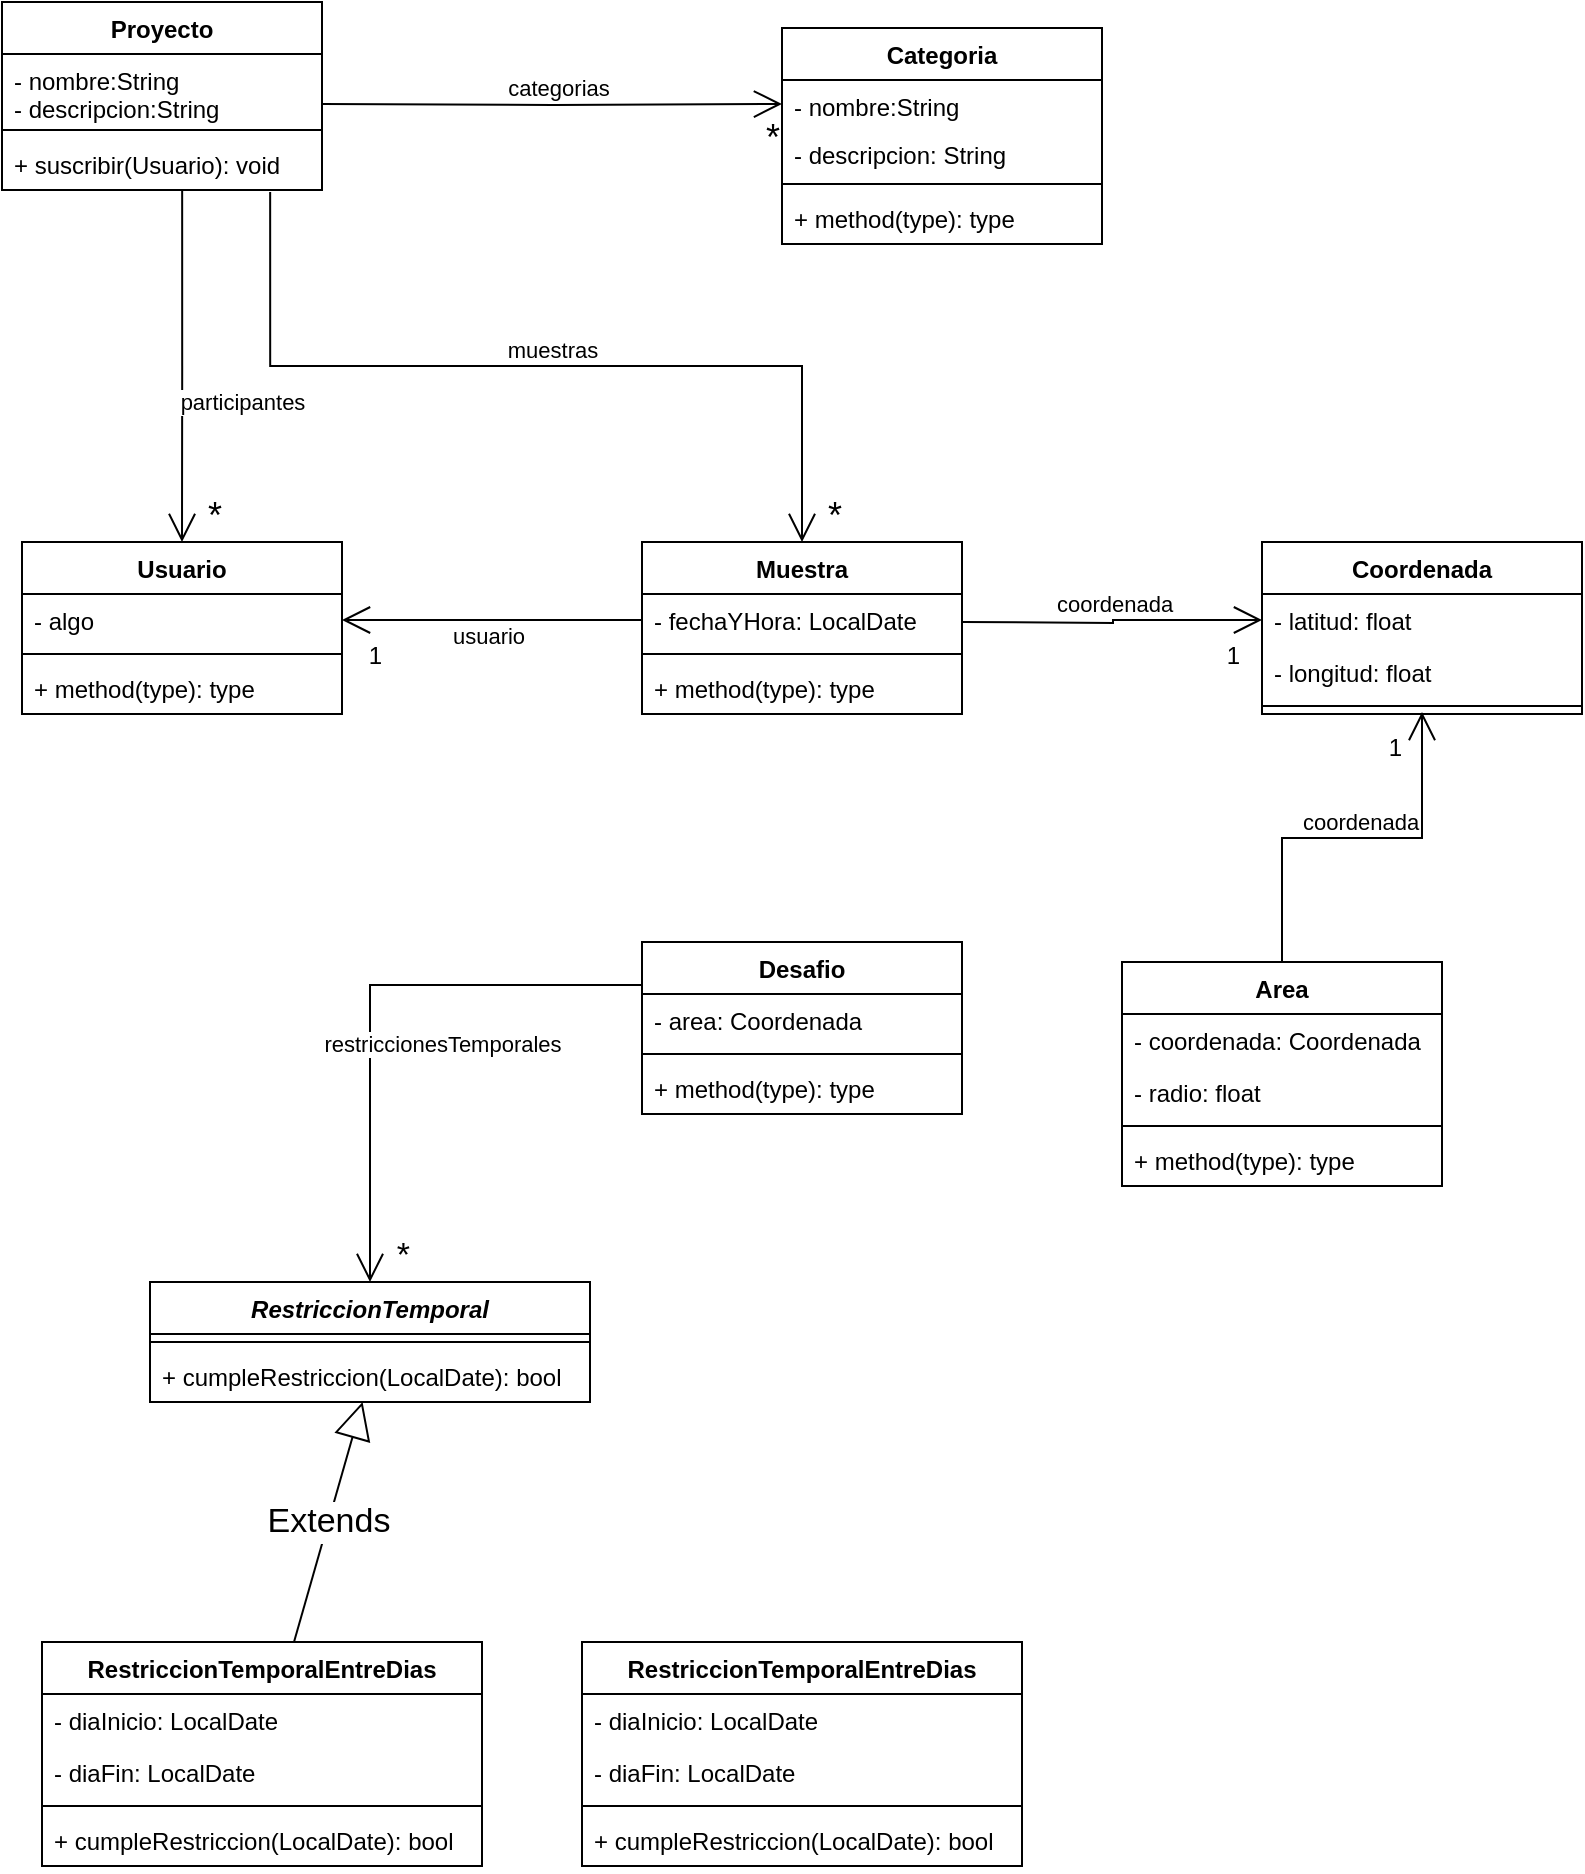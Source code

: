 <mxfile version="20.4.0" type="github">
  <diagram id="C5RBs43oDa-KdzZeNtuy" name="Page-1">
    <mxGraphModel dx="862" dy="1643" grid="1" gridSize="10" guides="1" tooltips="1" connect="1" arrows="1" fold="1" page="1" pageScale="1" pageWidth="827" pageHeight="1169" math="0" shadow="0">
      <root>
        <mxCell id="WIyWlLk6GJQsqaUBKTNV-0" />
        <mxCell id="WIyWlLk6GJQsqaUBKTNV-1" parent="WIyWlLk6GJQsqaUBKTNV-0" />
        <mxCell id="WRdXd9sB3X9mUSoovsNP-0" value="Proyecto" style="swimlane;fontStyle=1;align=center;verticalAlign=top;childLayout=stackLayout;horizontal=1;startSize=26;horizontalStack=0;resizeParent=1;resizeParentMax=0;resizeLast=0;collapsible=1;marginBottom=0;" parent="WIyWlLk6GJQsqaUBKTNV-1" vertex="1">
          <mxGeometry x="120" y="-80" width="160" height="94" as="geometry" />
        </mxCell>
        <mxCell id="WRdXd9sB3X9mUSoovsNP-1" value="- nombre:String&#xa;- descripcion:String&#xa;" style="text;strokeColor=none;fillColor=none;align=left;verticalAlign=top;spacingLeft=4;spacingRight=4;overflow=hidden;rotatable=0;points=[[0,0.5],[1,0.5]];portConstraint=eastwest;" parent="WRdXd9sB3X9mUSoovsNP-0" vertex="1">
          <mxGeometry y="26" width="160" height="34" as="geometry" />
        </mxCell>
        <mxCell id="WRdXd9sB3X9mUSoovsNP-2" value="" style="line;strokeWidth=1;fillColor=none;align=left;verticalAlign=middle;spacingTop=-1;spacingLeft=3;spacingRight=3;rotatable=0;labelPosition=right;points=[];portConstraint=eastwest;strokeColor=inherit;" parent="WRdXd9sB3X9mUSoovsNP-0" vertex="1">
          <mxGeometry y="60" width="160" height="8" as="geometry" />
        </mxCell>
        <mxCell id="WRdXd9sB3X9mUSoovsNP-3" value="+ suscribir(Usuario): void" style="text;strokeColor=none;fillColor=none;align=left;verticalAlign=top;spacingLeft=4;spacingRight=4;overflow=hidden;rotatable=0;points=[[0,0.5],[1,0.5]];portConstraint=eastwest;" parent="WRdXd9sB3X9mUSoovsNP-0" vertex="1">
          <mxGeometry y="68" width="160" height="26" as="geometry" />
        </mxCell>
        <mxCell id="axV663DeKGKB3O0kkRm1-0" value="Categoria" style="swimlane;fontStyle=1;align=center;verticalAlign=top;childLayout=stackLayout;horizontal=1;startSize=26;horizontalStack=0;resizeParent=1;resizeParentMax=0;resizeLast=0;collapsible=1;marginBottom=0;" vertex="1" parent="WIyWlLk6GJQsqaUBKTNV-1">
          <mxGeometry x="510" y="-67" width="160" height="108" as="geometry" />
        </mxCell>
        <mxCell id="axV663DeKGKB3O0kkRm1-1" value="- nombre:String" style="text;strokeColor=none;fillColor=none;align=left;verticalAlign=top;spacingLeft=4;spacingRight=4;overflow=hidden;rotatable=0;points=[[0,0.5],[1,0.5]];portConstraint=eastwest;" vertex="1" parent="axV663DeKGKB3O0kkRm1-0">
          <mxGeometry y="26" width="160" height="24" as="geometry" />
        </mxCell>
        <mxCell id="axV663DeKGKB3O0kkRm1-4" value="- descripcion: String" style="text;strokeColor=none;fillColor=none;align=left;verticalAlign=top;spacingLeft=4;spacingRight=4;overflow=hidden;rotatable=0;points=[[0,0.5],[1,0.5]];portConstraint=eastwest;" vertex="1" parent="axV663DeKGKB3O0kkRm1-0">
          <mxGeometry y="50" width="160" height="24" as="geometry" />
        </mxCell>
        <mxCell id="axV663DeKGKB3O0kkRm1-2" value="" style="line;strokeWidth=1;fillColor=none;align=left;verticalAlign=middle;spacingTop=-1;spacingLeft=3;spacingRight=3;rotatable=0;labelPosition=right;points=[];portConstraint=eastwest;strokeColor=inherit;" vertex="1" parent="axV663DeKGKB3O0kkRm1-0">
          <mxGeometry y="74" width="160" height="8" as="geometry" />
        </mxCell>
        <mxCell id="axV663DeKGKB3O0kkRm1-3" value="+ method(type): type" style="text;strokeColor=none;fillColor=none;align=left;verticalAlign=top;spacingLeft=4;spacingRight=4;overflow=hidden;rotatable=0;points=[[0,0.5],[1,0.5]];portConstraint=eastwest;" vertex="1" parent="axV663DeKGKB3O0kkRm1-0">
          <mxGeometry y="82" width="160" height="26" as="geometry" />
        </mxCell>
        <mxCell id="axV663DeKGKB3O0kkRm1-5" value="categorias" style="endArrow=open;html=1;endSize=12;startArrow=none;startSize=14;startFill=0;edgeStyle=orthogonalEdgeStyle;rounded=0;entryX=0;entryY=0.5;entryDx=0;entryDy=0;" edge="1" parent="WIyWlLk6GJQsqaUBKTNV-1" target="axV663DeKGKB3O0kkRm1-1">
          <mxGeometry x="0.031" y="8" relative="1" as="geometry">
            <mxPoint x="280" y="-29" as="sourcePoint" />
            <mxPoint x="460" y="-33.5" as="targetPoint" />
            <mxPoint as="offset" />
          </mxGeometry>
        </mxCell>
        <mxCell id="axV663DeKGKB3O0kkRm1-7" value="*" style="edgeLabel;resizable=0;html=1;align=right;verticalAlign=top;fontSize=18;" connectable="0" vertex="1" parent="axV663DeKGKB3O0kkRm1-5">
          <mxGeometry x="1" relative="1" as="geometry" />
        </mxCell>
        <mxCell id="axV663DeKGKB3O0kkRm1-8" value="Usuario" style="swimlane;fontStyle=1;align=center;verticalAlign=top;childLayout=stackLayout;horizontal=1;startSize=26;horizontalStack=0;resizeParent=1;resizeParentMax=0;resizeLast=0;collapsible=1;marginBottom=0;" vertex="1" parent="WIyWlLk6GJQsqaUBKTNV-1">
          <mxGeometry x="130" y="190" width="160" height="86" as="geometry" />
        </mxCell>
        <mxCell id="axV663DeKGKB3O0kkRm1-12" value="- algo" style="text;strokeColor=none;fillColor=none;align=left;verticalAlign=top;spacingLeft=4;spacingRight=4;overflow=hidden;rotatable=0;points=[[0,0.5],[1,0.5]];portConstraint=eastwest;" vertex="1" parent="axV663DeKGKB3O0kkRm1-8">
          <mxGeometry y="26" width="160" height="26" as="geometry" />
        </mxCell>
        <mxCell id="axV663DeKGKB3O0kkRm1-10" value="" style="line;strokeWidth=1;fillColor=none;align=left;verticalAlign=middle;spacingTop=-1;spacingLeft=3;spacingRight=3;rotatable=0;labelPosition=right;points=[];portConstraint=eastwest;strokeColor=inherit;" vertex="1" parent="axV663DeKGKB3O0kkRm1-8">
          <mxGeometry y="52" width="160" height="8" as="geometry" />
        </mxCell>
        <mxCell id="axV663DeKGKB3O0kkRm1-11" value="+ method(type): type" style="text;strokeColor=none;fillColor=none;align=left;verticalAlign=top;spacingLeft=4;spacingRight=4;overflow=hidden;rotatable=0;points=[[0,0.5],[1,0.5]];portConstraint=eastwest;" vertex="1" parent="axV663DeKGKB3O0kkRm1-8">
          <mxGeometry y="60" width="160" height="26" as="geometry" />
        </mxCell>
        <mxCell id="axV663DeKGKB3O0kkRm1-13" value="participantes" style="endArrow=open;html=1;endSize=12;startArrow=none;startSize=14;startFill=0;edgeStyle=orthogonalEdgeStyle;rounded=0;exitX=0.563;exitY=1;exitDx=0;exitDy=0;exitPerimeter=0;" edge="1" parent="WIyWlLk6GJQsqaUBKTNV-1" source="WRdXd9sB3X9mUSoovsNP-3" target="axV663DeKGKB3O0kkRm1-8">
          <mxGeometry x="0.205" y="30" relative="1" as="geometry">
            <mxPoint x="230" y="60" as="sourcePoint" />
            <mxPoint x="460" y="60" as="targetPoint" />
            <mxPoint as="offset" />
          </mxGeometry>
        </mxCell>
        <mxCell id="axV663DeKGKB3O0kkRm1-14" value="*" style="edgeLabel;resizable=0;html=1;align=right;verticalAlign=top;fontSize=18;" connectable="0" vertex="1" parent="axV663DeKGKB3O0kkRm1-13">
          <mxGeometry x="1" relative="1" as="geometry">
            <mxPoint x="20" y="-30" as="offset" />
          </mxGeometry>
        </mxCell>
        <mxCell id="axV663DeKGKB3O0kkRm1-15" value="Muestra" style="swimlane;fontStyle=1;align=center;verticalAlign=top;childLayout=stackLayout;horizontal=1;startSize=26;horizontalStack=0;resizeParent=1;resizeParentMax=0;resizeLast=0;collapsible=1;marginBottom=0;" vertex="1" parent="WIyWlLk6GJQsqaUBKTNV-1">
          <mxGeometry x="440" y="190" width="160" height="86" as="geometry" />
        </mxCell>
        <mxCell id="axV663DeKGKB3O0kkRm1-16" value="- fechaYHora: LocalDate" style="text;strokeColor=none;fillColor=none;align=left;verticalAlign=top;spacingLeft=4;spacingRight=4;overflow=hidden;rotatable=0;points=[[0,0.5],[1,0.5]];portConstraint=eastwest;" vertex="1" parent="axV663DeKGKB3O0kkRm1-15">
          <mxGeometry y="26" width="160" height="26" as="geometry" />
        </mxCell>
        <mxCell id="axV663DeKGKB3O0kkRm1-17" value="" style="line;strokeWidth=1;fillColor=none;align=left;verticalAlign=middle;spacingTop=-1;spacingLeft=3;spacingRight=3;rotatable=0;labelPosition=right;points=[];portConstraint=eastwest;strokeColor=inherit;" vertex="1" parent="axV663DeKGKB3O0kkRm1-15">
          <mxGeometry y="52" width="160" height="8" as="geometry" />
        </mxCell>
        <mxCell id="axV663DeKGKB3O0kkRm1-18" value="+ method(type): type" style="text;strokeColor=none;fillColor=none;align=left;verticalAlign=top;spacingLeft=4;spacingRight=4;overflow=hidden;rotatable=0;points=[[0,0.5],[1,0.5]];portConstraint=eastwest;" vertex="1" parent="axV663DeKGKB3O0kkRm1-15">
          <mxGeometry y="60" width="160" height="26" as="geometry" />
        </mxCell>
        <mxCell id="axV663DeKGKB3O0kkRm1-24" value="muestras" style="endArrow=open;html=1;endSize=12;startArrow=none;startSize=14;startFill=0;edgeStyle=orthogonalEdgeStyle;rounded=0;entryX=0.5;entryY=0;entryDx=0;entryDy=0;exitX=0.838;exitY=1.038;exitDx=0;exitDy=0;exitPerimeter=0;" edge="1" parent="WIyWlLk6GJQsqaUBKTNV-1" source="WRdXd9sB3X9mUSoovsNP-3" target="axV663DeKGKB3O0kkRm1-15">
          <mxGeometry x="0.031" y="8" relative="1" as="geometry">
            <mxPoint x="290" y="90" as="sourcePoint" />
            <mxPoint x="520" y="90" as="targetPoint" />
            <mxPoint as="offset" />
          </mxGeometry>
        </mxCell>
        <mxCell id="axV663DeKGKB3O0kkRm1-25" value="*" style="edgeLabel;resizable=0;html=1;align=right;verticalAlign=top;fontSize=18;" connectable="0" vertex="1" parent="axV663DeKGKB3O0kkRm1-24">
          <mxGeometry x="1" relative="1" as="geometry">
            <mxPoint x="20" y="-30" as="offset" />
          </mxGeometry>
        </mxCell>
        <mxCell id="axV663DeKGKB3O0kkRm1-27" value="usuario" style="endArrow=open;html=1;endSize=12;startArrow=none;startSize=14;startFill=0;edgeStyle=orthogonalEdgeStyle;rounded=0;entryX=1;entryY=0.5;entryDx=0;entryDy=0;exitX=0;exitY=0.5;exitDx=0;exitDy=0;" edge="1" parent="WIyWlLk6GJQsqaUBKTNV-1" source="axV663DeKGKB3O0kkRm1-16" target="axV663DeKGKB3O0kkRm1-12">
          <mxGeometry x="0.031" y="8" relative="1" as="geometry">
            <mxPoint x="290" y="-19" as="sourcePoint" />
            <mxPoint x="520" y="-19" as="targetPoint" />
            <mxPoint as="offset" />
          </mxGeometry>
        </mxCell>
        <mxCell id="axV663DeKGKB3O0kkRm1-28" value="1" style="edgeLabel;resizable=0;html=1;align=right;verticalAlign=top;fontSize=12;" connectable="0" vertex="1" parent="axV663DeKGKB3O0kkRm1-27">
          <mxGeometry x="1" relative="1" as="geometry">
            <mxPoint x="20" y="4" as="offset" />
          </mxGeometry>
        </mxCell>
        <mxCell id="axV663DeKGKB3O0kkRm1-31" value="Coordenada" style="swimlane;fontStyle=1;align=center;verticalAlign=top;childLayout=stackLayout;horizontal=1;startSize=26;horizontalStack=0;resizeParent=1;resizeParentMax=0;resizeLast=0;collapsible=1;marginBottom=0;" vertex="1" parent="WIyWlLk6GJQsqaUBKTNV-1">
          <mxGeometry x="750" y="190" width="160" height="86" as="geometry" />
        </mxCell>
        <mxCell id="axV663DeKGKB3O0kkRm1-32" value="- latitud: float" style="text;strokeColor=none;fillColor=none;align=left;verticalAlign=top;spacingLeft=4;spacingRight=4;overflow=hidden;rotatable=0;points=[[0,0.5],[1,0.5]];portConstraint=eastwest;" vertex="1" parent="axV663DeKGKB3O0kkRm1-31">
          <mxGeometry y="26" width="160" height="26" as="geometry" />
        </mxCell>
        <mxCell id="axV663DeKGKB3O0kkRm1-33" value="- longitud: float" style="text;strokeColor=none;fillColor=none;align=left;verticalAlign=top;spacingLeft=4;spacingRight=4;overflow=hidden;rotatable=0;points=[[0,0.5],[1,0.5]];portConstraint=eastwest;" vertex="1" parent="axV663DeKGKB3O0kkRm1-31">
          <mxGeometry y="52" width="160" height="26" as="geometry" />
        </mxCell>
        <mxCell id="axV663DeKGKB3O0kkRm1-34" value="" style="line;strokeWidth=1;fillColor=none;align=left;verticalAlign=middle;spacingTop=-1;spacingLeft=3;spacingRight=3;rotatable=0;labelPosition=right;points=[];portConstraint=eastwest;strokeColor=inherit;" vertex="1" parent="axV663DeKGKB3O0kkRm1-31">
          <mxGeometry y="78" width="160" height="8" as="geometry" />
        </mxCell>
        <mxCell id="axV663DeKGKB3O0kkRm1-37" value="coordenada" style="endArrow=open;html=1;endSize=12;startArrow=none;startSize=14;startFill=0;edgeStyle=orthogonalEdgeStyle;rounded=0;entryX=0;entryY=0.5;entryDx=0;entryDy=0;" edge="1" parent="WIyWlLk6GJQsqaUBKTNV-1" target="axV663DeKGKB3O0kkRm1-32">
          <mxGeometry x="0.031" y="8" relative="1" as="geometry">
            <mxPoint x="600" y="230" as="sourcePoint" />
            <mxPoint x="300" y="239" as="targetPoint" />
            <mxPoint as="offset" />
          </mxGeometry>
        </mxCell>
        <mxCell id="axV663DeKGKB3O0kkRm1-38" value="1" style="edgeLabel;resizable=0;html=1;align=right;verticalAlign=top;fontSize=12;" connectable="0" vertex="1" parent="axV663DeKGKB3O0kkRm1-37">
          <mxGeometry x="1" relative="1" as="geometry">
            <mxPoint x="-10" y="4" as="offset" />
          </mxGeometry>
        </mxCell>
        <mxCell id="axV663DeKGKB3O0kkRm1-40" value="Desafio" style="swimlane;fontStyle=1;align=center;verticalAlign=top;childLayout=stackLayout;horizontal=1;startSize=26;horizontalStack=0;resizeParent=1;resizeParentMax=0;resizeLast=0;collapsible=1;marginBottom=0;" vertex="1" parent="WIyWlLk6GJQsqaUBKTNV-1">
          <mxGeometry x="440" y="390" width="160" height="86" as="geometry" />
        </mxCell>
        <mxCell id="axV663DeKGKB3O0kkRm1-41" value="- area: Coordenada" style="text;strokeColor=none;fillColor=none;align=left;verticalAlign=top;spacingLeft=4;spacingRight=4;overflow=hidden;rotatable=0;points=[[0,0.5],[1,0.5]];portConstraint=eastwest;" vertex="1" parent="axV663DeKGKB3O0kkRm1-40">
          <mxGeometry y="26" width="160" height="26" as="geometry" />
        </mxCell>
        <mxCell id="axV663DeKGKB3O0kkRm1-42" value="" style="line;strokeWidth=1;fillColor=none;align=left;verticalAlign=middle;spacingTop=-1;spacingLeft=3;spacingRight=3;rotatable=0;labelPosition=right;points=[];portConstraint=eastwest;strokeColor=inherit;" vertex="1" parent="axV663DeKGKB3O0kkRm1-40">
          <mxGeometry y="52" width="160" height="8" as="geometry" />
        </mxCell>
        <mxCell id="axV663DeKGKB3O0kkRm1-43" value="+ method(type): type" style="text;strokeColor=none;fillColor=none;align=left;verticalAlign=top;spacingLeft=4;spacingRight=4;overflow=hidden;rotatable=0;points=[[0,0.5],[1,0.5]];portConstraint=eastwest;" vertex="1" parent="axV663DeKGKB3O0kkRm1-40">
          <mxGeometry y="60" width="160" height="26" as="geometry" />
        </mxCell>
        <mxCell id="axV663DeKGKB3O0kkRm1-44" value="Area" style="swimlane;fontStyle=1;align=center;verticalAlign=top;childLayout=stackLayout;horizontal=1;startSize=26;horizontalStack=0;resizeParent=1;resizeParentMax=0;resizeLast=0;collapsible=1;marginBottom=0;" vertex="1" parent="WIyWlLk6GJQsqaUBKTNV-1">
          <mxGeometry x="680" y="400" width="160" height="112" as="geometry" />
        </mxCell>
        <mxCell id="axV663DeKGKB3O0kkRm1-45" value="- coordenada: Coordenada" style="text;strokeColor=none;fillColor=none;align=left;verticalAlign=top;spacingLeft=4;spacingRight=4;overflow=hidden;rotatable=0;points=[[0,0.5],[1,0.5]];portConstraint=eastwest;" vertex="1" parent="axV663DeKGKB3O0kkRm1-44">
          <mxGeometry y="26" width="160" height="26" as="geometry" />
        </mxCell>
        <mxCell id="axV663DeKGKB3O0kkRm1-48" value="- radio: float" style="text;strokeColor=none;fillColor=none;align=left;verticalAlign=top;spacingLeft=4;spacingRight=4;overflow=hidden;rotatable=0;points=[[0,0.5],[1,0.5]];portConstraint=eastwest;" vertex="1" parent="axV663DeKGKB3O0kkRm1-44">
          <mxGeometry y="52" width="160" height="26" as="geometry" />
        </mxCell>
        <mxCell id="axV663DeKGKB3O0kkRm1-46" value="" style="line;strokeWidth=1;fillColor=none;align=left;verticalAlign=middle;spacingTop=-1;spacingLeft=3;spacingRight=3;rotatable=0;labelPosition=right;points=[];portConstraint=eastwest;strokeColor=inherit;" vertex="1" parent="axV663DeKGKB3O0kkRm1-44">
          <mxGeometry y="78" width="160" height="8" as="geometry" />
        </mxCell>
        <mxCell id="axV663DeKGKB3O0kkRm1-47" value="+ method(type): type" style="text;strokeColor=none;fillColor=none;align=left;verticalAlign=top;spacingLeft=4;spacingRight=4;overflow=hidden;rotatable=0;points=[[0,0.5],[1,0.5]];portConstraint=eastwest;" vertex="1" parent="axV663DeKGKB3O0kkRm1-44">
          <mxGeometry y="86" width="160" height="26" as="geometry" />
        </mxCell>
        <mxCell id="axV663DeKGKB3O0kkRm1-49" value="coordenada" style="endArrow=open;html=1;endSize=12;startArrow=none;startSize=14;startFill=0;edgeStyle=orthogonalEdgeStyle;rounded=0;exitX=0.5;exitY=0;exitDx=0;exitDy=0;entryX=0.5;entryY=0.875;entryDx=0;entryDy=0;entryPerimeter=0;" edge="1" parent="WIyWlLk6GJQsqaUBKTNV-1" source="axV663DeKGKB3O0kkRm1-44" target="axV663DeKGKB3O0kkRm1-34">
          <mxGeometry x="0.031" y="8" relative="1" as="geometry">
            <mxPoint x="610" y="240" as="sourcePoint" />
            <mxPoint x="820" y="280" as="targetPoint" />
            <mxPoint as="offset" />
          </mxGeometry>
        </mxCell>
        <mxCell id="axV663DeKGKB3O0kkRm1-50" value="1" style="edgeLabel;resizable=0;html=1;align=right;verticalAlign=top;fontSize=12;" connectable="0" vertex="1" parent="axV663DeKGKB3O0kkRm1-49">
          <mxGeometry x="1" relative="1" as="geometry">
            <mxPoint x="-10" y="4" as="offset" />
          </mxGeometry>
        </mxCell>
        <mxCell id="axV663DeKGKB3O0kkRm1-51" value="RestriccionTemporal" style="swimlane;fontStyle=3;align=center;verticalAlign=top;childLayout=stackLayout;horizontal=1;startSize=26;horizontalStack=0;resizeParent=1;resizeParentMax=0;resizeLast=0;collapsible=1;marginBottom=0;" vertex="1" parent="WIyWlLk6GJQsqaUBKTNV-1">
          <mxGeometry x="194" y="560" width="220" height="60" as="geometry" />
        </mxCell>
        <mxCell id="axV663DeKGKB3O0kkRm1-53" value="" style="line;strokeWidth=1;fillColor=none;align=left;verticalAlign=middle;spacingTop=-1;spacingLeft=3;spacingRight=3;rotatable=0;labelPosition=right;points=[];portConstraint=eastwest;strokeColor=inherit;" vertex="1" parent="axV663DeKGKB3O0kkRm1-51">
          <mxGeometry y="26" width="220" height="8" as="geometry" />
        </mxCell>
        <mxCell id="axV663DeKGKB3O0kkRm1-54" value="+ cumpleRestriccion(LocalDate): bool" style="text;strokeColor=none;fillColor=none;align=left;verticalAlign=top;spacingLeft=4;spacingRight=4;overflow=hidden;rotatable=0;points=[[0,0.5],[1,0.5]];portConstraint=eastwest;" vertex="1" parent="axV663DeKGKB3O0kkRm1-51">
          <mxGeometry y="34" width="220" height="26" as="geometry" />
        </mxCell>
        <mxCell id="axV663DeKGKB3O0kkRm1-55" value="restriccionesTemporales" style="endArrow=open;html=1;endSize=12;startArrow=none;startSize=14;startFill=0;edgeStyle=orthogonalEdgeStyle;rounded=0;entryX=0.5;entryY=0;entryDx=0;entryDy=0;exitX=0;exitY=0.25;exitDx=0;exitDy=0;" edge="1" parent="WIyWlLk6GJQsqaUBKTNV-1" source="axV663DeKGKB3O0kkRm1-40" target="axV663DeKGKB3O0kkRm1-51">
          <mxGeometry x="-0.297" y="29" relative="1" as="geometry">
            <mxPoint x="450" y="239" as="sourcePoint" />
            <mxPoint x="300" y="239" as="targetPoint" />
            <mxPoint as="offset" />
          </mxGeometry>
        </mxCell>
        <mxCell id="axV663DeKGKB3O0kkRm1-56" value="*" style="edgeLabel;resizable=0;html=1;align=right;verticalAlign=top;fontSize=17;" connectable="0" vertex="1" parent="axV663DeKGKB3O0kkRm1-55">
          <mxGeometry x="1" relative="1" as="geometry">
            <mxPoint x="20" y="-30" as="offset" />
          </mxGeometry>
        </mxCell>
        <mxCell id="axV663DeKGKB3O0kkRm1-57" value="RestriccionTemporalEntreDias" style="swimlane;fontStyle=1;align=center;verticalAlign=top;childLayout=stackLayout;horizontal=1;startSize=26;horizontalStack=0;resizeParent=1;resizeParentMax=0;resizeLast=0;collapsible=1;marginBottom=0;" vertex="1" parent="WIyWlLk6GJQsqaUBKTNV-1">
          <mxGeometry x="140" y="740" width="220" height="112" as="geometry" />
        </mxCell>
        <mxCell id="axV663DeKGKB3O0kkRm1-64" value="- diaInicio: LocalDate" style="text;strokeColor=none;fillColor=none;align=left;verticalAlign=top;spacingLeft=4;spacingRight=4;overflow=hidden;rotatable=0;points=[[0,0.5],[1,0.5]];portConstraint=eastwest;" vertex="1" parent="axV663DeKGKB3O0kkRm1-57">
          <mxGeometry y="26" width="220" height="26" as="geometry" />
        </mxCell>
        <mxCell id="axV663DeKGKB3O0kkRm1-67" value="- diaFin: LocalDate" style="text;strokeColor=none;fillColor=none;align=left;verticalAlign=top;spacingLeft=4;spacingRight=4;overflow=hidden;rotatable=0;points=[[0,0.5],[1,0.5]];portConstraint=eastwest;" vertex="1" parent="axV663DeKGKB3O0kkRm1-57">
          <mxGeometry y="52" width="220" height="26" as="geometry" />
        </mxCell>
        <mxCell id="axV663DeKGKB3O0kkRm1-58" value="" style="line;strokeWidth=1;fillColor=none;align=left;verticalAlign=middle;spacingTop=-1;spacingLeft=3;spacingRight=3;rotatable=0;labelPosition=right;points=[];portConstraint=eastwest;strokeColor=inherit;" vertex="1" parent="axV663DeKGKB3O0kkRm1-57">
          <mxGeometry y="78" width="220" height="8" as="geometry" />
        </mxCell>
        <mxCell id="axV663DeKGKB3O0kkRm1-59" value="+ cumpleRestriccion(LocalDate): bool" style="text;strokeColor=none;fillColor=none;align=left;verticalAlign=top;spacingLeft=4;spacingRight=4;overflow=hidden;rotatable=0;points=[[0,0.5],[1,0.5]];portConstraint=eastwest;" vertex="1" parent="axV663DeKGKB3O0kkRm1-57">
          <mxGeometry y="86" width="220" height="26" as="geometry" />
        </mxCell>
        <mxCell id="axV663DeKGKB3O0kkRm1-65" value="Extends" style="endArrow=block;endSize=16;endFill=0;html=1;rounded=0;fontSize=17;" edge="1" parent="WIyWlLk6GJQsqaUBKTNV-1" source="axV663DeKGKB3O0kkRm1-57" target="axV663DeKGKB3O0kkRm1-54">
          <mxGeometry width="160" relative="1" as="geometry">
            <mxPoint x="290" y="720" as="sourcePoint" />
            <mxPoint x="470" y="760" as="targetPoint" />
          </mxGeometry>
        </mxCell>
        <mxCell id="axV663DeKGKB3O0kkRm1-68" value="RestriccionTemporalEntreDias" style="swimlane;fontStyle=1;align=center;verticalAlign=top;childLayout=stackLayout;horizontal=1;startSize=26;horizontalStack=0;resizeParent=1;resizeParentMax=0;resizeLast=0;collapsible=1;marginBottom=0;" vertex="1" parent="WIyWlLk6GJQsqaUBKTNV-1">
          <mxGeometry x="410" y="740" width="220" height="112" as="geometry" />
        </mxCell>
        <mxCell id="axV663DeKGKB3O0kkRm1-69" value="- diaInicio: LocalDate" style="text;strokeColor=none;fillColor=none;align=left;verticalAlign=top;spacingLeft=4;spacingRight=4;overflow=hidden;rotatable=0;points=[[0,0.5],[1,0.5]];portConstraint=eastwest;" vertex="1" parent="axV663DeKGKB3O0kkRm1-68">
          <mxGeometry y="26" width="220" height="26" as="geometry" />
        </mxCell>
        <mxCell id="axV663DeKGKB3O0kkRm1-70" value="- diaFin: LocalDate" style="text;strokeColor=none;fillColor=none;align=left;verticalAlign=top;spacingLeft=4;spacingRight=4;overflow=hidden;rotatable=0;points=[[0,0.5],[1,0.5]];portConstraint=eastwest;" vertex="1" parent="axV663DeKGKB3O0kkRm1-68">
          <mxGeometry y="52" width="220" height="26" as="geometry" />
        </mxCell>
        <mxCell id="axV663DeKGKB3O0kkRm1-71" value="" style="line;strokeWidth=1;fillColor=none;align=left;verticalAlign=middle;spacingTop=-1;spacingLeft=3;spacingRight=3;rotatable=0;labelPosition=right;points=[];portConstraint=eastwest;strokeColor=inherit;" vertex="1" parent="axV663DeKGKB3O0kkRm1-68">
          <mxGeometry y="78" width="220" height="8" as="geometry" />
        </mxCell>
        <mxCell id="axV663DeKGKB3O0kkRm1-72" value="+ cumpleRestriccion(LocalDate): bool" style="text;strokeColor=none;fillColor=none;align=left;verticalAlign=top;spacingLeft=4;spacingRight=4;overflow=hidden;rotatable=0;points=[[0,0.5],[1,0.5]];portConstraint=eastwest;" vertex="1" parent="axV663DeKGKB3O0kkRm1-68">
          <mxGeometry y="86" width="220" height="26" as="geometry" />
        </mxCell>
      </root>
    </mxGraphModel>
  </diagram>
</mxfile>

